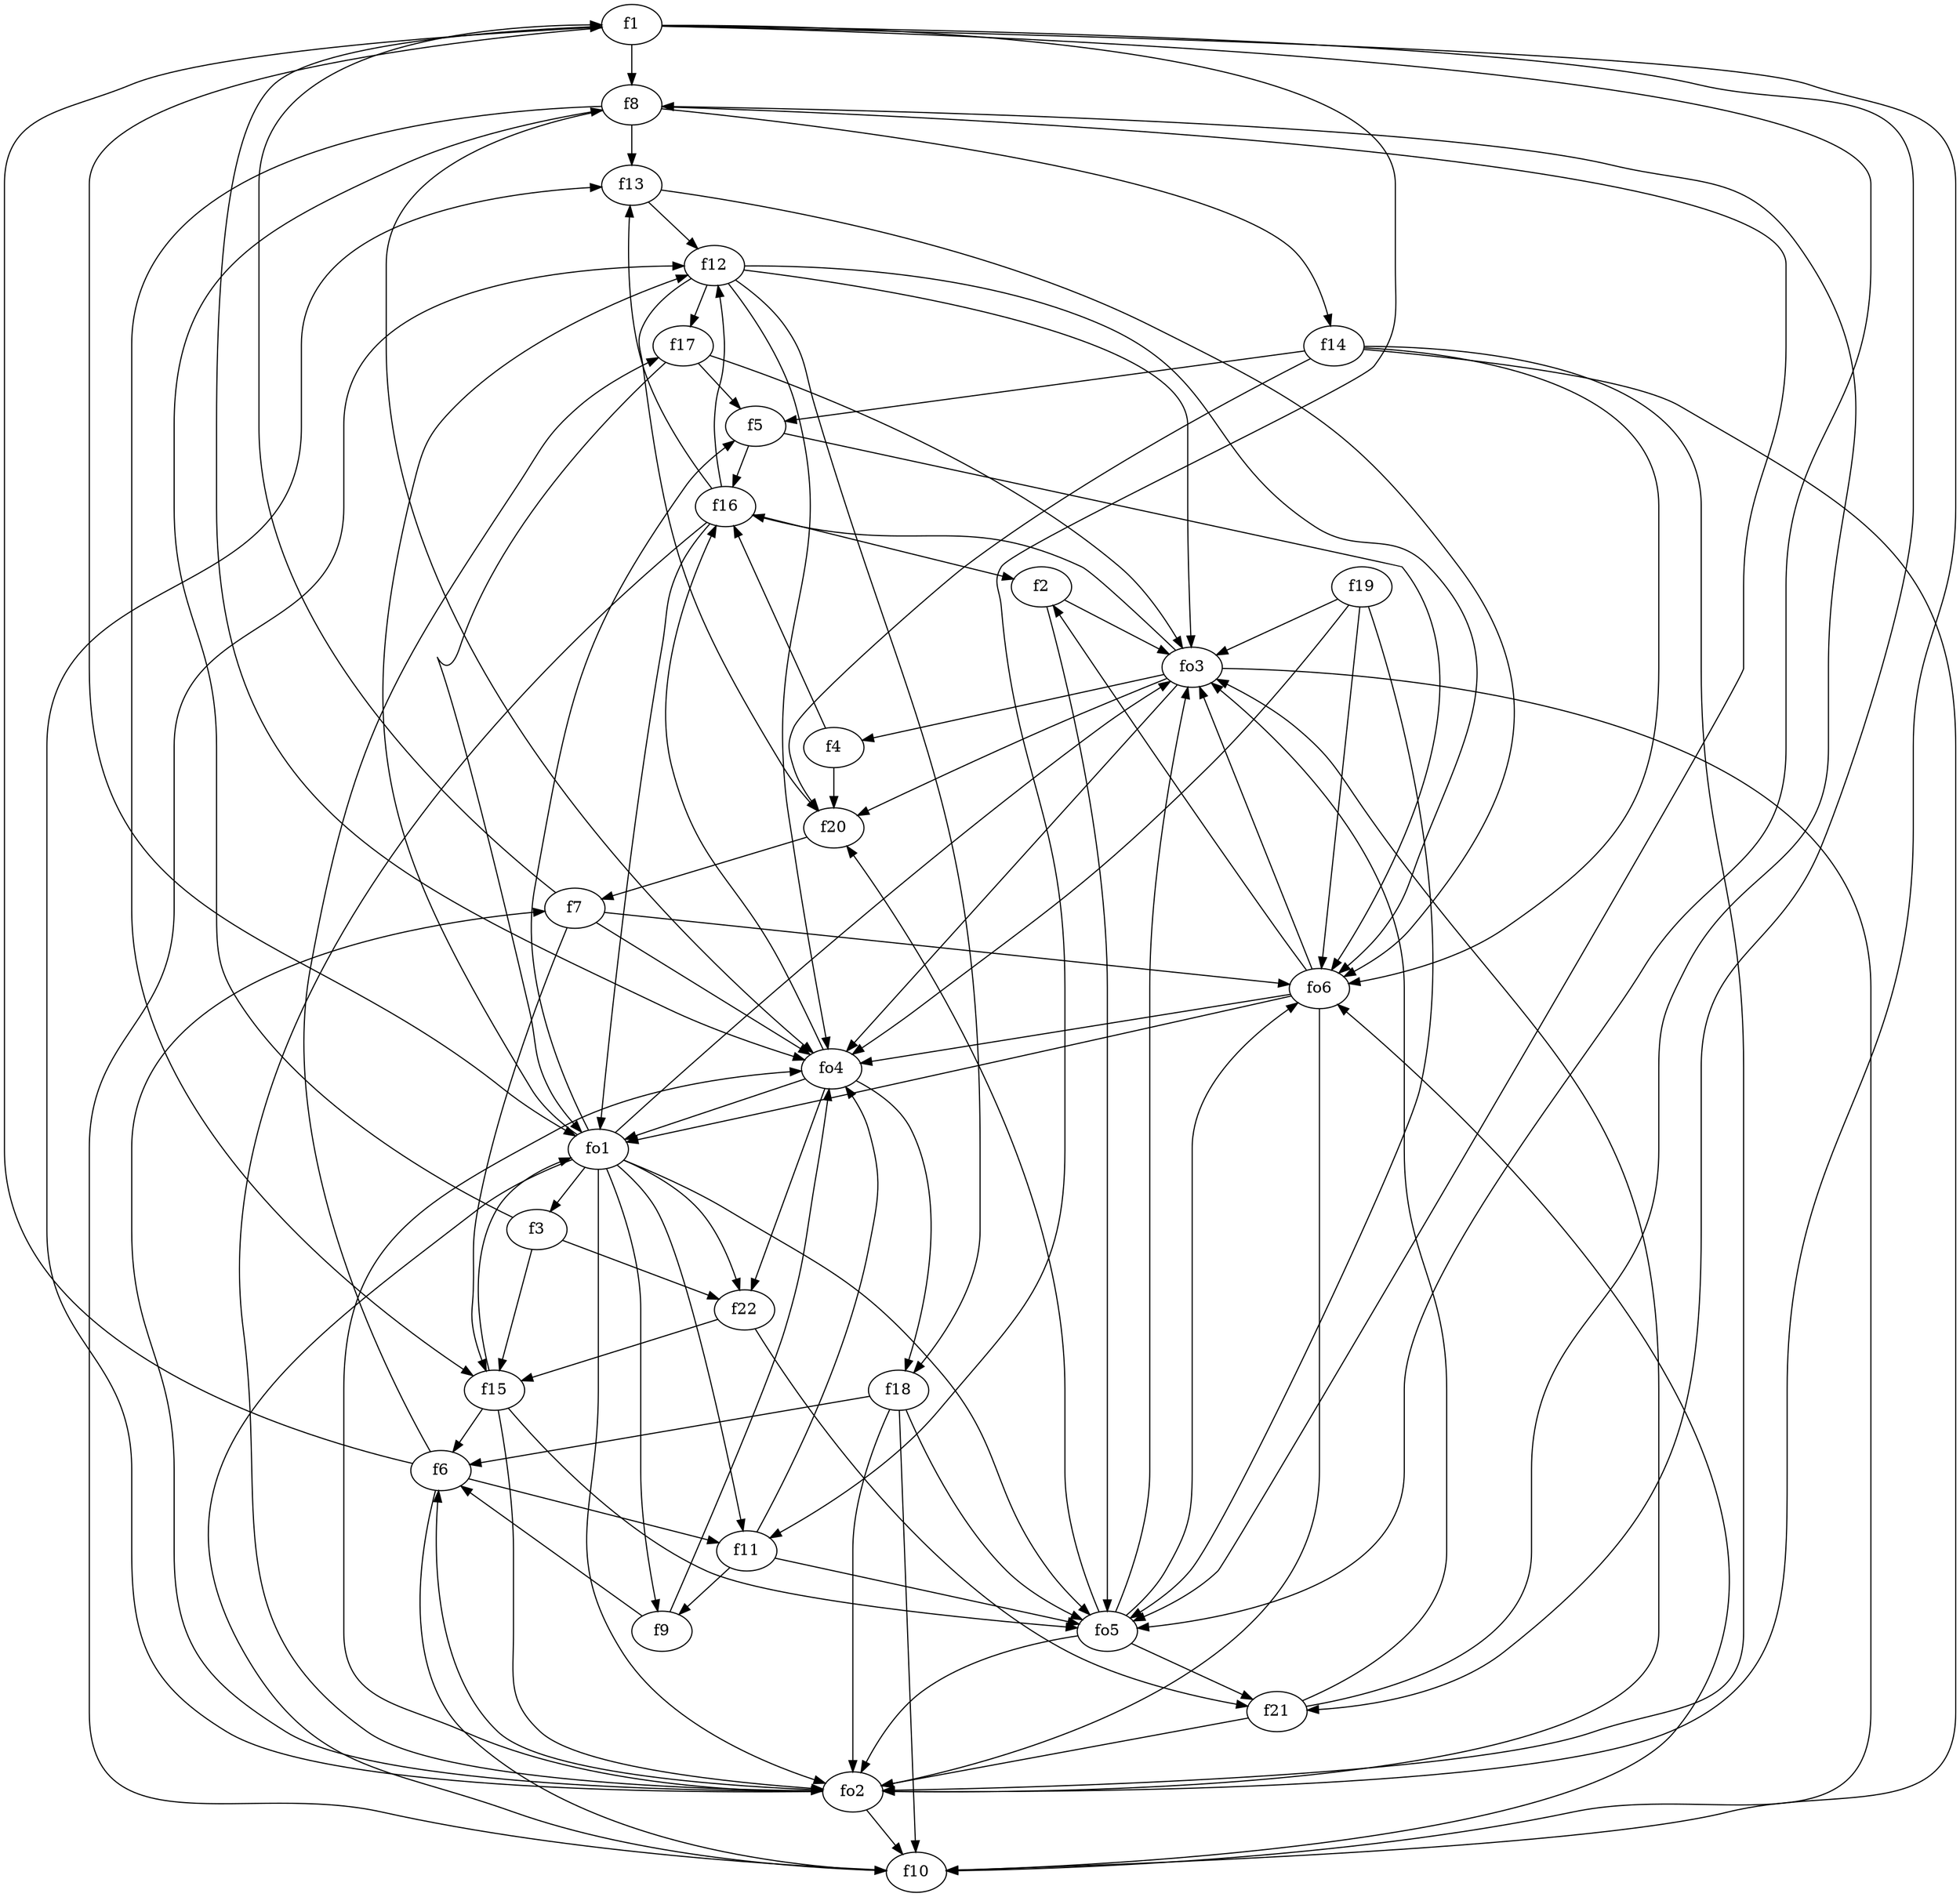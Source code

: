 strict digraph  {
f1;
f2;
f3;
f4;
f5;
f6;
f7;
f8;
f9;
f10;
f11;
f12;
f13;
f14;
f15;
f16;
f17;
f18;
f19;
f20;
f21;
f22;
fo1;
fo2;
fo3;
fo4;
fo5;
fo6;
f1 -> f21  [weight=2];
f1 -> fo4  [weight=2];
f1 -> fo2  [weight=2];
f1 -> fo5  [weight=2];
f1 -> f11  [weight=2];
f1 -> fo1  [weight=2];
f1 -> f8  [weight=2];
f2 -> fo3  [weight=2];
f2 -> fo5  [weight=2];
f3 -> f15  [weight=2];
f3 -> f22  [weight=2];
f3 -> f8  [weight=2];
f4 -> f20  [weight=2];
f4 -> f16  [weight=2];
f5 -> f16  [weight=2];
f5 -> fo6  [weight=2];
f6 -> f11  [weight=2];
f6 -> f17  [weight=2];
f6 -> f10  [weight=2];
f6 -> f1  [weight=2];
f7 -> fo4  [weight=2];
f7 -> fo6  [weight=2];
f7 -> f1  [weight=2];
f7 -> f15  [weight=2];
f8 -> fo4  [weight=2];
f8 -> f14  [weight=2];
f8 -> fo5  [weight=2];
f8 -> f13  [weight=2];
f8 -> f15  [weight=2];
f9 -> fo4  [weight=2];
f9 -> f6  [weight=2];
f10 -> f12  [weight=2];
f10 -> fo6  [weight=2];
f11 -> fo4  [weight=2];
f11 -> fo5  [weight=2];
f11 -> f9  [weight=2];
f12 -> fo4  [weight=2];
f12 -> fo3  [weight=2];
f12 -> f20  [weight=2];
f12 -> f17  [weight=2];
f12 -> f18  [weight=2];
f12 -> fo6  [weight=2];
f13 -> fo6  [weight=2];
f13 -> f12  [weight=2];
f14 -> f20  [weight=2];
f14 -> fo6  [weight=2];
f14 -> f10  [weight=2];
f14 -> fo2  [weight=2];
f14 -> f5  [weight=2];
f15 -> fo1  [weight=2];
f15 -> fo2  [weight=2];
f15 -> fo5  [weight=2];
f15 -> f6  [weight=2];
f16 -> f13  [weight=2];
f16 -> fo1  [weight=2];
f16 -> fo2  [weight=2];
f16 -> f12  [weight=2];
f16 -> f2  [weight=2];
f17 -> f5  [weight=2];
f17 -> fo1  [weight=2];
f17 -> fo3  [weight=2];
f18 -> f6  [weight=2];
f18 -> fo5  [weight=2];
f18 -> fo2  [weight=2];
f18 -> f10  [weight=2];
f19 -> fo5  [weight=2];
f19 -> fo6  [weight=2];
f19 -> fo3  [weight=2];
f19 -> fo4  [weight=2];
f20 -> f7  [weight=2];
f21 -> f8  [weight=2];
f21 -> fo2  [weight=2];
f21 -> fo3  [weight=2];
f22 -> f15  [weight=2];
f22 -> f21  [weight=2];
fo1 -> fo3  [weight=2];
fo1 -> f9  [weight=2];
fo1 -> f12  [weight=2];
fo1 -> f3  [weight=2];
fo1 -> f11  [weight=2];
fo1 -> f10  [weight=2];
fo1 -> f22  [weight=2];
fo1 -> fo2  [weight=2];
fo1 -> fo5  [weight=2];
fo1 -> f5  [weight=2];
fo2 -> fo3  [weight=2];
fo2 -> f10  [weight=2];
fo2 -> f6  [weight=2];
fo2 -> f7  [weight=2];
fo2 -> fo4  [weight=2];
fo2 -> f13  [weight=2];
fo3 -> fo4  [weight=2];
fo3 -> f16  [weight=2];
fo3 -> f20  [weight=2];
fo3 -> f4  [weight=2];
fo3 -> f10  [weight=2];
fo4 -> f18  [weight=2];
fo4 -> f22  [weight=2];
fo4 -> fo1  [weight=2];
fo4 -> f16  [weight=2];
fo5 -> fo6  [weight=2];
fo5 -> f21  [weight=2];
fo5 -> fo2  [weight=2];
fo5 -> f20  [weight=2];
fo5 -> fo3  [weight=2];
fo6 -> fo4  [weight=2];
fo6 -> fo3  [weight=2];
fo6 -> fo1  [weight=2];
fo6 -> fo2  [weight=2];
fo6 -> f2  [weight=2];
}
